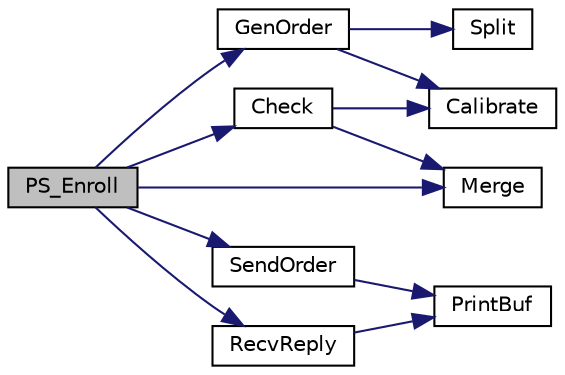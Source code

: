 digraph "PS_Enroll"
{
  edge [fontname="Helvetica",fontsize="10",labelfontname="Helvetica",labelfontsize="10"];
  node [fontname="Helvetica",fontsize="10",shape=record];
  rankdir="LR";
  Node1 [label="PS_Enroll",height=0.2,width=0.4,color="black", fillcolor="grey75", style="filled", fontcolor="black"];
  Node1 -> Node2 [color="midnightblue",fontsize="10",style="solid"];
  Node2 [label="GenOrder",height=0.2,width=0.4,color="black", fillcolor="white", style="filled",URL="$as608_8c.html#a88a530a911a08cd67c405240f213c288"];
  Node2 -> Node3 [color="midnightblue",fontsize="10",style="solid"];
  Node3 [label="Split",height=0.2,width=0.4,color="black", fillcolor="white", style="filled",URL="$as608_8c.html#af07c2aad9f2691a326cb46af75274c4c"];
  Node2 -> Node4 [color="midnightblue",fontsize="10",style="solid"];
  Node4 [label="Calibrate",height=0.2,width=0.4,color="black", fillcolor="white", style="filled",URL="$as608_8c.html#a5f676c801c8da12f6d5577e09ee91c29"];
  Node1 -> Node5 [color="midnightblue",fontsize="10",style="solid"];
  Node5 [label="SendOrder",height=0.2,width=0.4,color="black", fillcolor="white", style="filled",URL="$as608_8c.html#ac7154ff58efa2c20e7032f41973dcfa3"];
  Node5 -> Node6 [color="midnightblue",fontsize="10",style="solid"];
  Node6 [label="PrintBuf",height=0.2,width=0.4,color="black", fillcolor="white", style="filled",URL="$as608_8c.html#a3d8886be110e0a7634efb4b469fcfdb4"];
  Node1 -> Node7 [color="midnightblue",fontsize="10",style="solid"];
  Node7 [label="RecvReply",height=0.2,width=0.4,color="black", fillcolor="white", style="filled",URL="$as608_8c.html#acb590a97dc06fed947b2cc0aa489f788"];
  Node7 -> Node6 [color="midnightblue",fontsize="10",style="solid"];
  Node1 -> Node8 [color="midnightblue",fontsize="10",style="solid"];
  Node8 [label="Check",height=0.2,width=0.4,color="black", fillcolor="white", style="filled",URL="$as608_8c.html#a045b373f7ff5a933154978bbc7a2da6b"];
  Node8 -> Node9 [color="midnightblue",fontsize="10",style="solid"];
  Node9 [label="Merge",height=0.2,width=0.4,color="black", fillcolor="white", style="filled",URL="$as608_8c.html#afe3350364056dcef1a4b3cafb9af7150"];
  Node8 -> Node4 [color="midnightblue",fontsize="10",style="solid"];
  Node1 -> Node9 [color="midnightblue",fontsize="10",style="solid"];
}
